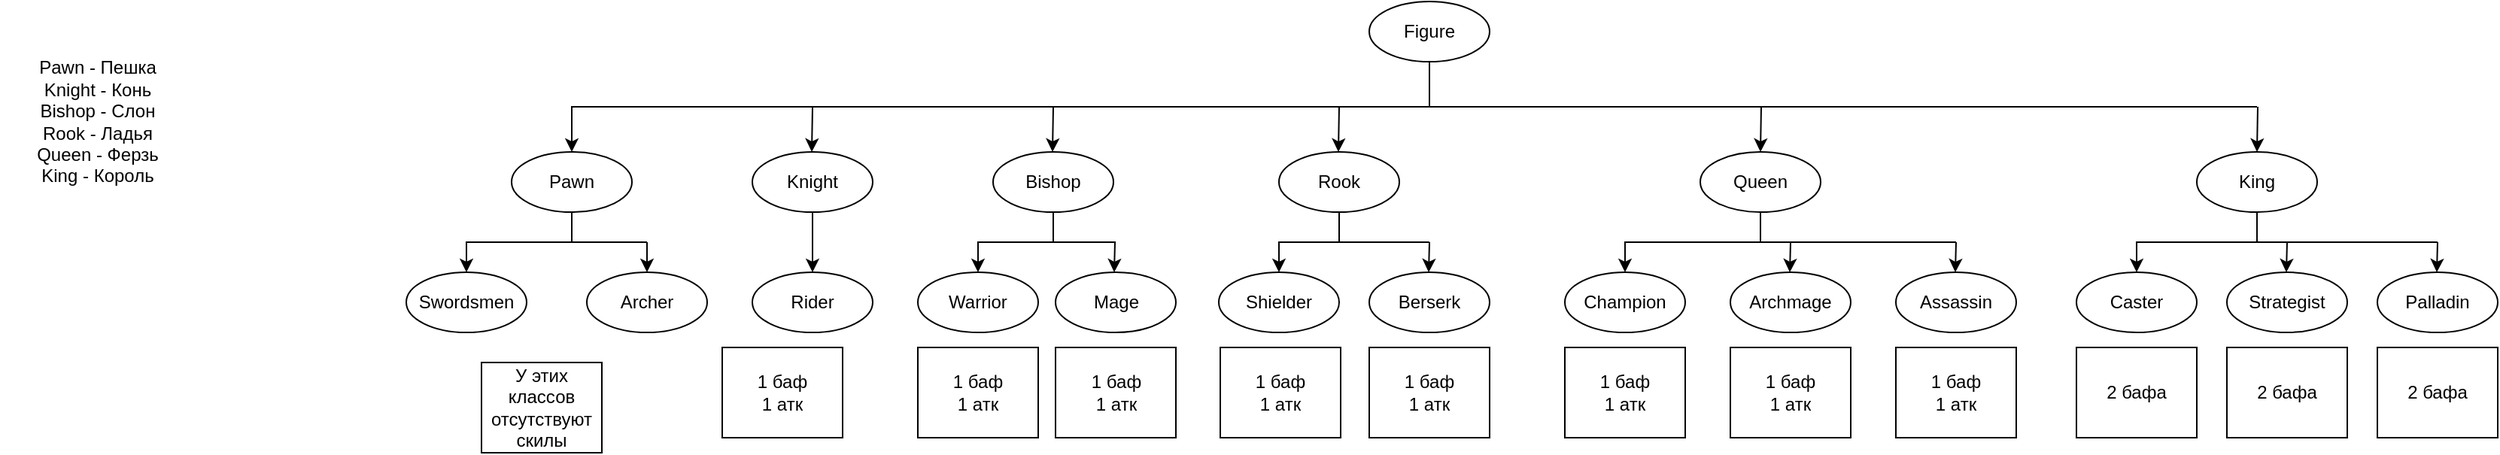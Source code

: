 <mxfile version="12.4.2" type="device" pages="1"><diagram id="tooix9t24m6JqHa5yp13" name="Page-1"><mxGraphModel dx="1609" dy="497" grid="1" gridSize="10" guides="1" tooltips="1" connect="1" arrows="1" fold="1" page="1" pageScale="1" pageWidth="827" pageHeight="1169" math="0" shadow="0"><root><mxCell id="0"/><mxCell id="1" parent="0"/><mxCell id="JWoNds4ozvhea65saiTR-8" style="edgeStyle=orthogonalEdgeStyle;rounded=0;orthogonalLoop=1;jettySize=auto;html=1;exitX=0.5;exitY=1;exitDx=0;exitDy=0;entryX=0.5;entryY=0;entryDx=0;entryDy=0;" parent="1" source="JWoNds4ozvhea65saiTR-1" target="JWoNds4ozvhea65saiTR-4" edge="1"><mxGeometry relative="1" as="geometry"/></mxCell><mxCell id="JWoNds4ozvhea65saiTR-1" value="Figure" style="ellipse;whiteSpace=wrap;html=1;" parent="1" vertex="1"><mxGeometry x="540" y="10" width="80" height="40" as="geometry"/></mxCell><mxCell id="JWoNds4ozvhea65saiTR-34" style="edgeStyle=orthogonalEdgeStyle;rounded=0;orthogonalLoop=1;jettySize=auto;html=1;exitX=0.5;exitY=1;exitDx=0;exitDy=0;entryX=0.5;entryY=0;entryDx=0;entryDy=0;" parent="1" source="JWoNds4ozvhea65saiTR-2" target="JWoNds4ozvhea65saiTR-32" edge="1"><mxGeometry relative="1" as="geometry"/></mxCell><mxCell id="JWoNds4ozvhea65saiTR-2" value="Bishop" style="ellipse;whiteSpace=wrap;html=1;" parent="1" vertex="1"><mxGeometry x="290" y="110" width="80" height="40" as="geometry"/></mxCell><mxCell id="JWoNds4ozvhea65saiTR-30" style="edgeStyle=orthogonalEdgeStyle;rounded=0;orthogonalLoop=1;jettySize=auto;html=1;exitX=0.5;exitY=1;exitDx=0;exitDy=0;entryX=0.5;entryY=0;entryDx=0;entryDy=0;" parent="1" source="JWoNds4ozvhea65saiTR-3" target="JWoNds4ozvhea65saiTR-27" edge="1"><mxGeometry relative="1" as="geometry"/></mxCell><mxCell id="JWoNds4ozvhea65saiTR-3" value="Knight" style="ellipse;whiteSpace=wrap;html=1;" parent="1" vertex="1"><mxGeometry x="130" y="110" width="80" height="40" as="geometry"/></mxCell><mxCell id="JWoNds4ozvhea65saiTR-22" style="edgeStyle=orthogonalEdgeStyle;rounded=0;orthogonalLoop=1;jettySize=auto;html=1;exitX=0.5;exitY=1;exitDx=0;exitDy=0;entryX=0.5;entryY=0;entryDx=0;entryDy=0;" parent="1" source="JWoNds4ozvhea65saiTR-4" target="JWoNds4ozvhea65saiTR-21" edge="1"><mxGeometry relative="1" as="geometry"/></mxCell><mxCell id="JWoNds4ozvhea65saiTR-4" value="Pawn" style="ellipse;whiteSpace=wrap;html=1;" parent="1" vertex="1"><mxGeometry x="-30" y="110" width="80" height="40" as="geometry"/></mxCell><mxCell id="JWoNds4ozvhea65saiTR-39" style="edgeStyle=orthogonalEdgeStyle;rounded=0;orthogonalLoop=1;jettySize=auto;html=1;exitX=0.5;exitY=1;exitDx=0;exitDy=0;entryX=0.5;entryY=0;entryDx=0;entryDy=0;" parent="1" source="JWoNds4ozvhea65saiTR-5" target="JWoNds4ozvhea65saiTR-37" edge="1"><mxGeometry relative="1" as="geometry"/></mxCell><mxCell id="JWoNds4ozvhea65saiTR-5" value="Rook" style="ellipse;whiteSpace=wrap;html=1;" parent="1" vertex="1"><mxGeometry x="480" y="110" width="80" height="40" as="geometry"/></mxCell><mxCell id="JWoNds4ozvhea65saiTR-57" style="edgeStyle=orthogonalEdgeStyle;rounded=0;orthogonalLoop=1;jettySize=auto;html=1;exitX=0.5;exitY=1;exitDx=0;exitDy=0;entryX=0.5;entryY=0;entryDx=0;entryDy=0;" parent="1" source="JWoNds4ozvhea65saiTR-6" target="JWoNds4ozvhea65saiTR-46" edge="1"><mxGeometry relative="1" as="geometry"/></mxCell><mxCell id="JWoNds4ozvhea65saiTR-6" value="King" style="ellipse;whiteSpace=wrap;html=1;" parent="1" vertex="1"><mxGeometry x="1090" y="110" width="80" height="40" as="geometry"/></mxCell><mxCell id="JWoNds4ozvhea65saiTR-50" style="edgeStyle=orthogonalEdgeStyle;rounded=0;orthogonalLoop=1;jettySize=auto;html=1;exitX=0.5;exitY=1;exitDx=0;exitDy=0;entryX=0.5;entryY=0;entryDx=0;entryDy=0;" parent="1" source="JWoNds4ozvhea65saiTR-7" target="JWoNds4ozvhea65saiTR-43" edge="1"><mxGeometry relative="1" as="geometry"/></mxCell><mxCell id="JWoNds4ozvhea65saiTR-7" value="Queen" style="ellipse;whiteSpace=wrap;html=1;" parent="1" vertex="1"><mxGeometry x="760" y="110" width="80" height="40" as="geometry"/></mxCell><mxCell id="JWoNds4ozvhea65saiTR-9" value="" style="endArrow=classic;html=1;" parent="1" edge="1"><mxGeometry width="50" height="50" relative="1" as="geometry"><mxPoint x="170" y="80" as="sourcePoint"/><mxPoint x="169.5" y="110" as="targetPoint"/></mxGeometry></mxCell><mxCell id="JWoNds4ozvhea65saiTR-15" value="" style="endArrow=classic;html=1;" parent="1" edge="1"><mxGeometry width="50" height="50" relative="1" as="geometry"><mxPoint x="330" y="80" as="sourcePoint"/><mxPoint x="329.5" y="110" as="targetPoint"/></mxGeometry></mxCell><mxCell id="JWoNds4ozvhea65saiTR-16" value="" style="endArrow=classic;html=1;" parent="1" edge="1"><mxGeometry width="50" height="50" relative="1" as="geometry"><mxPoint x="520" y="80" as="sourcePoint"/><mxPoint x="519.5" y="110" as="targetPoint"/></mxGeometry></mxCell><mxCell id="JWoNds4ozvhea65saiTR-17" value="" style="endArrow=classic;html=1;" parent="1" edge="1"><mxGeometry width="50" height="50" relative="1" as="geometry"><mxPoint x="800.5" y="80" as="sourcePoint"/><mxPoint x="800" y="110" as="targetPoint"/></mxGeometry></mxCell><mxCell id="JWoNds4ozvhea65saiTR-18" value="" style="endArrow=classic;html=1;" parent="1" edge="1"><mxGeometry width="50" height="50" relative="1" as="geometry"><mxPoint x="1130.5" y="80" as="sourcePoint"/><mxPoint x="1130" y="110" as="targetPoint"/></mxGeometry></mxCell><mxCell id="JWoNds4ozvhea65saiTR-19" value="" style="endArrow=none;html=1;" parent="1" edge="1"><mxGeometry width="50" height="50" relative="1" as="geometry"><mxPoint x="1130" y="80" as="sourcePoint"/><mxPoint x="390" y="80" as="targetPoint"/></mxGeometry></mxCell><mxCell id="JWoNds4ozvhea65saiTR-20" value="Archer" style="ellipse;whiteSpace=wrap;html=1;" parent="1" vertex="1"><mxGeometry x="20" y="190" width="80" height="40" as="geometry"/></mxCell><mxCell id="JWoNds4ozvhea65saiTR-21" value="Swordsmen" style="ellipse;whiteSpace=wrap;html=1;" parent="1" vertex="1"><mxGeometry x="-100" y="190" width="80" height="40" as="geometry"/></mxCell><mxCell id="JWoNds4ozvhea65saiTR-24" value="" style="endArrow=classic;html=1;" parent="1" edge="1"><mxGeometry width="50" height="50" relative="1" as="geometry"><mxPoint x="60" y="170" as="sourcePoint"/><mxPoint x="60" y="190" as="targetPoint"/></mxGeometry></mxCell><mxCell id="JWoNds4ozvhea65saiTR-27" value="Rider" style="ellipse;whiteSpace=wrap;html=1;" parent="1" vertex="1"><mxGeometry x="130" y="190" width="80" height="40" as="geometry"/></mxCell><mxCell id="JWoNds4ozvhea65saiTR-31" value="" style="endArrow=none;html=1;" parent="1" edge="1"><mxGeometry width="50" height="50" relative="1" as="geometry"><mxPoint x="60" y="170" as="sourcePoint"/><mxPoint x="-20" y="170" as="targetPoint"/></mxGeometry></mxCell><mxCell id="JWoNds4ozvhea65saiTR-32" value="Warrior" style="ellipse;whiteSpace=wrap;html=1;" parent="1" vertex="1"><mxGeometry x="240" y="190" width="80" height="40" as="geometry"/></mxCell><mxCell id="JWoNds4ozvhea65saiTR-33" value="Mage" style="ellipse;whiteSpace=wrap;html=1;" parent="1" vertex="1"><mxGeometry x="331.5" y="190" width="80" height="40" as="geometry"/></mxCell><mxCell id="JWoNds4ozvhea65saiTR-35" value="" style="endArrow=classic;html=1;" parent="1" edge="1"><mxGeometry width="50" height="50" relative="1" as="geometry"><mxPoint x="371" y="170" as="sourcePoint"/><mxPoint x="370.5" y="190" as="targetPoint"/></mxGeometry></mxCell><mxCell id="JWoNds4ozvhea65saiTR-36" value="" style="endArrow=none;html=1;" parent="1" edge="1"><mxGeometry width="50" height="50" relative="1" as="geometry"><mxPoint x="371.5" y="170" as="sourcePoint"/><mxPoint x="330" y="170" as="targetPoint"/></mxGeometry></mxCell><mxCell id="JWoNds4ozvhea65saiTR-37" value="Shielder" style="ellipse;whiteSpace=wrap;html=1;" parent="1" vertex="1"><mxGeometry x="440" y="190" width="80" height="40" as="geometry"/></mxCell><mxCell id="JWoNds4ozvhea65saiTR-38" value="Berserk" style="ellipse;whiteSpace=wrap;html=1;" parent="1" vertex="1"><mxGeometry x="540" y="190" width="80" height="40" as="geometry"/></mxCell><mxCell id="JWoNds4ozvhea65saiTR-40" value="" style="endArrow=none;html=1;" parent="1" edge="1"><mxGeometry width="50" height="50" relative="1" as="geometry"><mxPoint x="580" y="170" as="sourcePoint"/><mxPoint x="520" y="170" as="targetPoint"/></mxGeometry></mxCell><mxCell id="JWoNds4ozvhea65saiTR-41" value="" style="endArrow=classic;html=1;" parent="1" edge="1"><mxGeometry width="50" height="50" relative="1" as="geometry"><mxPoint x="580" y="170" as="sourcePoint"/><mxPoint x="579.5" y="190" as="targetPoint"/></mxGeometry></mxCell><mxCell id="JWoNds4ozvhea65saiTR-42" value="Pawn - Пешка&lt;br&gt;Knight - Конь&lt;br&gt;Bishop - Слон&lt;br&gt;Rook - Ладья&lt;br&gt;Queen - Ферзь&lt;br&gt;King - Король" style="text;html=1;strokeColor=none;fillColor=none;align=center;verticalAlign=middle;whiteSpace=wrap;rounded=0;" parent="1" vertex="1"><mxGeometry x="-370" y="20" width="130" height="140" as="geometry"/></mxCell><mxCell id="JWoNds4ozvhea65saiTR-43" value="Champion" style="ellipse;whiteSpace=wrap;html=1;" parent="1" vertex="1"><mxGeometry x="670" y="190" width="80" height="40" as="geometry"/></mxCell><mxCell id="JWoNds4ozvhea65saiTR-44" value="Archmage" style="ellipse;whiteSpace=wrap;html=1;" parent="1" vertex="1"><mxGeometry x="780" y="190" width="80" height="40" as="geometry"/></mxCell><mxCell id="JWoNds4ozvhea65saiTR-45" value="Assassin&lt;br&gt;" style="ellipse;whiteSpace=wrap;html=1;" parent="1" vertex="1"><mxGeometry x="890" y="190" width="80" height="40" as="geometry"/></mxCell><mxCell id="JWoNds4ozvhea65saiTR-46" value="Caster" style="ellipse;whiteSpace=wrap;html=1;" parent="1" vertex="1"><mxGeometry x="1010" y="190" width="80" height="40" as="geometry"/></mxCell><mxCell id="JWoNds4ozvhea65saiTR-47" value="Strategist" style="ellipse;whiteSpace=wrap;html=1;" parent="1" vertex="1"><mxGeometry x="1110" y="190" width="80" height="40" as="geometry"/></mxCell><mxCell id="JWoNds4ozvhea65saiTR-48" value="Palladin" style="ellipse;whiteSpace=wrap;html=1;" parent="1" vertex="1"><mxGeometry x="1210" y="190" width="80" height="40" as="geometry"/></mxCell><mxCell id="JWoNds4ozvhea65saiTR-51" value="" style="endArrow=none;html=1;" parent="1" edge="1"><mxGeometry width="50" height="50" relative="1" as="geometry"><mxPoint x="930" y="170" as="sourcePoint"/><mxPoint x="800" y="170" as="targetPoint"/></mxGeometry></mxCell><mxCell id="JWoNds4ozvhea65saiTR-52" value="" style="endArrow=classic;html=1;" parent="1" edge="1"><mxGeometry width="50" height="50" relative="1" as="geometry"><mxPoint x="820.0" y="170.0" as="sourcePoint"/><mxPoint x="819.5" y="190" as="targetPoint"/></mxGeometry></mxCell><mxCell id="JWoNds4ozvhea65saiTR-53" value="" style="endArrow=classic;html=1;" parent="1" edge="1"><mxGeometry width="50" height="50" relative="1" as="geometry"><mxPoint x="930.0" y="170.0" as="sourcePoint"/><mxPoint x="929.5" y="190" as="targetPoint"/></mxGeometry></mxCell><mxCell id="JWoNds4ozvhea65saiTR-54" value="" style="endArrow=classic;html=1;" parent="1" edge="1"><mxGeometry width="50" height="50" relative="1" as="geometry"><mxPoint x="1150" y="170" as="sourcePoint"/><mxPoint x="1149.5" y="190" as="targetPoint"/></mxGeometry></mxCell><mxCell id="JWoNds4ozvhea65saiTR-55" value="" style="endArrow=classic;html=1;" parent="1" edge="1"><mxGeometry width="50" height="50" relative="1" as="geometry"><mxPoint x="1250" y="170" as="sourcePoint"/><mxPoint x="1249.5" y="190" as="targetPoint"/></mxGeometry></mxCell><mxCell id="JWoNds4ozvhea65saiTR-56" value="" style="endArrow=none;html=1;" parent="1" edge="1"><mxGeometry width="50" height="50" relative="1" as="geometry"><mxPoint x="1250" y="170.0" as="sourcePoint"/><mxPoint x="1120" y="170.0" as="targetPoint"/></mxGeometry></mxCell><mxCell id="7H1y209QzheC4DY44vC3-1" value="У этих классов отсутствуют скилы&lt;br&gt;" style="rounded=0;whiteSpace=wrap;html=1;" parent="1" vertex="1"><mxGeometry x="-50" y="250" width="80" height="60" as="geometry"/></mxCell><mxCell id="7H1y209QzheC4DY44vC3-2" value="1 баф&lt;br&gt;1 атк" style="rounded=0;whiteSpace=wrap;html=1;" parent="1" vertex="1"><mxGeometry x="110" y="240" width="80" height="60" as="geometry"/></mxCell><mxCell id="7H1y209QzheC4DY44vC3-3" value="1 баф&lt;br&gt;1 атк&lt;br&gt;" style="rounded=0;whiteSpace=wrap;html=1;" parent="1" vertex="1"><mxGeometry x="240" y="240" width="80" height="60" as="geometry"/></mxCell><mxCell id="7H1y209QzheC4DY44vC3-4" value="1 баф&lt;br&gt;1 атк&lt;br&gt;" style="rounded=0;whiteSpace=wrap;html=1;" parent="1" vertex="1"><mxGeometry x="331.5" y="240" width="80" height="60" as="geometry"/></mxCell><mxCell id="7H1y209QzheC4DY44vC3-5" value="1 баф&lt;br&gt;1 атк" style="rounded=0;whiteSpace=wrap;html=1;" parent="1" vertex="1"><mxGeometry x="441" y="240" width="80" height="60" as="geometry"/></mxCell><mxCell id="7H1y209QzheC4DY44vC3-6" value="1 баф&lt;br&gt;1 атк" style="rounded=0;whiteSpace=wrap;html=1;" parent="1" vertex="1"><mxGeometry x="540" y="240" width="80" height="60" as="geometry"/></mxCell><mxCell id="7H1y209QzheC4DY44vC3-7" value="1 баф&lt;br&gt;1 атк&lt;br&gt;" style="rounded=0;whiteSpace=wrap;html=1;" parent="1" vertex="1"><mxGeometry x="670" y="240" width="80" height="60" as="geometry"/></mxCell><mxCell id="7H1y209QzheC4DY44vC3-8" value="1 баф&lt;br&gt;1 атк" style="rounded=0;whiteSpace=wrap;html=1;" parent="1" vertex="1"><mxGeometry x="890" y="240" width="80" height="60" as="geometry"/></mxCell><mxCell id="7H1y209QzheC4DY44vC3-9" value="1 баф&lt;br&gt;1 атк&lt;br&gt;" style="rounded=0;whiteSpace=wrap;html=1;" parent="1" vertex="1"><mxGeometry x="780" y="240" width="80" height="60" as="geometry"/></mxCell><mxCell id="7H1y209QzheC4DY44vC3-11" value="2 бафа" style="rounded=0;whiteSpace=wrap;html=1;" parent="1" vertex="1"><mxGeometry x="1010" y="240" width="80" height="60" as="geometry"/></mxCell><mxCell id="7H1y209QzheC4DY44vC3-12" value="2 бафа" style="rounded=0;whiteSpace=wrap;html=1;" parent="1" vertex="1"><mxGeometry x="1110" y="240" width="80" height="60" as="geometry"/></mxCell><mxCell id="7H1y209QzheC4DY44vC3-13" value="2 бафа&lt;br&gt;" style="rounded=0;whiteSpace=wrap;html=1;" parent="1" vertex="1"><mxGeometry x="1210" y="240" width="80" height="60" as="geometry"/></mxCell></root></mxGraphModel></diagram></mxfile>
